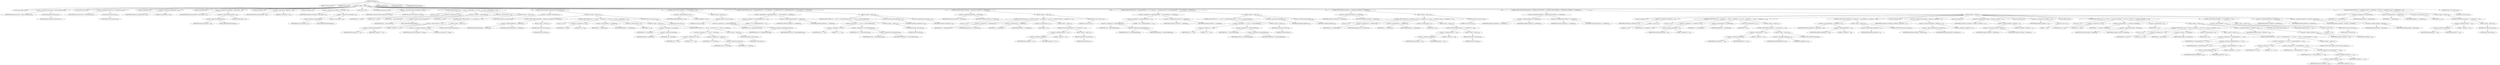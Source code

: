 digraph "match" {  
"658" [label = <(METHOD,match)<SUB>426</SUB>> ]
"659" [label = <(PARAM,String pattern)<SUB>426</SUB>> ]
"660" [label = <(PARAM,String str)<SUB>426</SUB>> ]
"661" [label = <(BLOCK,&lt;empty&gt;,&lt;empty&gt;)<SUB>426</SUB>> ]
"662" [label = <(LOCAL,char[] patArr: char[])> ]
"663" [label = <(&lt;operator&gt;.assignment,char[] patArr = pattern.toCharArray())<SUB>427</SUB>> ]
"664" [label = <(IDENTIFIER,patArr,char[] patArr = pattern.toCharArray())<SUB>427</SUB>> ]
"665" [label = <(toCharArray,pattern.toCharArray())<SUB>427</SUB>> ]
"666" [label = <(IDENTIFIER,pattern,pattern.toCharArray())<SUB>427</SUB>> ]
"667" [label = <(LOCAL,char[] strArr: char[])> ]
"668" [label = <(&lt;operator&gt;.assignment,char[] strArr = str.toCharArray())<SUB>428</SUB>> ]
"669" [label = <(IDENTIFIER,strArr,char[] strArr = str.toCharArray())<SUB>428</SUB>> ]
"670" [label = <(toCharArray,str.toCharArray())<SUB>428</SUB>> ]
"671" [label = <(IDENTIFIER,str,str.toCharArray())<SUB>428</SUB>> ]
"672" [label = <(LOCAL,int patIdxStart: int)> ]
"673" [label = <(&lt;operator&gt;.assignment,int patIdxStart = 0)<SUB>429</SUB>> ]
"674" [label = <(IDENTIFIER,patIdxStart,int patIdxStart = 0)<SUB>429</SUB>> ]
"675" [label = <(LITERAL,0,int patIdxStart = 0)<SUB>429</SUB>> ]
"676" [label = <(LOCAL,int patIdxEnd: int)> ]
"677" [label = <(&lt;operator&gt;.assignment,int patIdxEnd = patArr.length - 1)<SUB>430</SUB>> ]
"678" [label = <(IDENTIFIER,patIdxEnd,int patIdxEnd = patArr.length - 1)<SUB>430</SUB>> ]
"679" [label = <(&lt;operator&gt;.subtraction,patArr.length - 1)<SUB>430</SUB>> ]
"680" [label = <(&lt;operator&gt;.fieldAccess,patArr.length)<SUB>430</SUB>> ]
"681" [label = <(IDENTIFIER,patArr,patArr.length - 1)<SUB>430</SUB>> ]
"682" [label = <(FIELD_IDENTIFIER,length,length)<SUB>430</SUB>> ]
"683" [label = <(LITERAL,1,patArr.length - 1)<SUB>430</SUB>> ]
"684" [label = <(LOCAL,int strIdxStart: int)> ]
"685" [label = <(&lt;operator&gt;.assignment,int strIdxStart = 0)<SUB>431</SUB>> ]
"686" [label = <(IDENTIFIER,strIdxStart,int strIdxStart = 0)<SUB>431</SUB>> ]
"687" [label = <(LITERAL,0,int strIdxStart = 0)<SUB>431</SUB>> ]
"688" [label = <(LOCAL,int strIdxEnd: int)> ]
"689" [label = <(&lt;operator&gt;.assignment,int strIdxEnd = strArr.length - 1)<SUB>432</SUB>> ]
"690" [label = <(IDENTIFIER,strIdxEnd,int strIdxEnd = strArr.length - 1)<SUB>432</SUB>> ]
"691" [label = <(&lt;operator&gt;.subtraction,strArr.length - 1)<SUB>432</SUB>> ]
"692" [label = <(&lt;operator&gt;.fieldAccess,strArr.length)<SUB>432</SUB>> ]
"693" [label = <(IDENTIFIER,strArr,strArr.length - 1)<SUB>432</SUB>> ]
"694" [label = <(FIELD_IDENTIFIER,length,length)<SUB>432</SUB>> ]
"695" [label = <(LITERAL,1,strArr.length - 1)<SUB>432</SUB>> ]
"696" [label = <(LOCAL,char ch: char)> ]
"697" [label = <(LOCAL,boolean containsStar: boolean)> ]
"698" [label = <(&lt;operator&gt;.assignment,boolean containsStar = false)<SUB>435</SUB>> ]
"699" [label = <(IDENTIFIER,containsStar,boolean containsStar = false)<SUB>435</SUB>> ]
"700" [label = <(LITERAL,false,boolean containsStar = false)<SUB>435</SUB>> ]
"701" [label = <(CONTROL_STRUCTURE,for (int i = 0; Some(i &lt; patArr.length); i++),for (int i = 0; Some(i &lt; patArr.length); i++))<SUB>436</SUB>> ]
"702" [label = <(LOCAL,int i: int)> ]
"703" [label = <(&lt;operator&gt;.assignment,int i = 0)<SUB>436</SUB>> ]
"704" [label = <(IDENTIFIER,i,int i = 0)<SUB>436</SUB>> ]
"705" [label = <(LITERAL,0,int i = 0)<SUB>436</SUB>> ]
"706" [label = <(&lt;operator&gt;.lessThan,i &lt; patArr.length)<SUB>436</SUB>> ]
"707" [label = <(IDENTIFIER,i,i &lt; patArr.length)<SUB>436</SUB>> ]
"708" [label = <(&lt;operator&gt;.fieldAccess,patArr.length)<SUB>436</SUB>> ]
"709" [label = <(IDENTIFIER,patArr,i &lt; patArr.length)<SUB>436</SUB>> ]
"710" [label = <(FIELD_IDENTIFIER,length,length)<SUB>436</SUB>> ]
"711" [label = <(&lt;operator&gt;.postIncrement,i++)<SUB>436</SUB>> ]
"712" [label = <(IDENTIFIER,i,i++)<SUB>436</SUB>> ]
"713" [label = <(BLOCK,&lt;empty&gt;,&lt;empty&gt;)<SUB>436</SUB>> ]
"714" [label = <(CONTROL_STRUCTURE,if (patArr[i] == '*'),if (patArr[i] == '*'))<SUB>437</SUB>> ]
"715" [label = <(&lt;operator&gt;.equals,patArr[i] == '*')<SUB>437</SUB>> ]
"716" [label = <(&lt;operator&gt;.indexAccess,patArr[i])<SUB>437</SUB>> ]
"717" [label = <(IDENTIFIER,patArr,patArr[i] == '*')<SUB>437</SUB>> ]
"718" [label = <(IDENTIFIER,i,patArr[i] == '*')<SUB>437</SUB>> ]
"719" [label = <(LITERAL,'*',patArr[i] == '*')<SUB>437</SUB>> ]
"720" [label = <(BLOCK,&lt;empty&gt;,&lt;empty&gt;)<SUB>437</SUB>> ]
"721" [label = <(&lt;operator&gt;.assignment,containsStar = true)<SUB>438</SUB>> ]
"722" [label = <(IDENTIFIER,containsStar,containsStar = true)<SUB>438</SUB>> ]
"723" [label = <(LITERAL,true,containsStar = true)<SUB>438</SUB>> ]
"724" [label = <(CONTROL_STRUCTURE,break;,break;)<SUB>439</SUB>> ]
"725" [label = <(CONTROL_STRUCTURE,if (!containsStar),if (!containsStar))<SUB>443</SUB>> ]
"726" [label = <(&lt;operator&gt;.logicalNot,!containsStar)<SUB>443</SUB>> ]
"727" [label = <(IDENTIFIER,containsStar,!containsStar)<SUB>443</SUB>> ]
"728" [label = <(BLOCK,&lt;empty&gt;,&lt;empty&gt;)<SUB>443</SUB>> ]
"729" [label = <(CONTROL_STRUCTURE,if (patIdxEnd != strIdxEnd),if (patIdxEnd != strIdxEnd))<SUB>445</SUB>> ]
"730" [label = <(&lt;operator&gt;.notEquals,patIdxEnd != strIdxEnd)<SUB>445</SUB>> ]
"731" [label = <(IDENTIFIER,patIdxEnd,patIdxEnd != strIdxEnd)<SUB>445</SUB>> ]
"732" [label = <(IDENTIFIER,strIdxEnd,patIdxEnd != strIdxEnd)<SUB>445</SUB>> ]
"733" [label = <(BLOCK,&lt;empty&gt;,&lt;empty&gt;)<SUB>445</SUB>> ]
"734" [label = <(RETURN,return false;,return false;)<SUB>446</SUB>> ]
"735" [label = <(LITERAL,false,return false;)<SUB>446</SUB>> ]
"736" [label = <(CONTROL_STRUCTURE,for (int i = 0; Some(i &lt;= patIdxEnd); i++),for (int i = 0; Some(i &lt;= patIdxEnd); i++))<SUB>448</SUB>> ]
"737" [label = <(LOCAL,int i: int)> ]
"738" [label = <(&lt;operator&gt;.assignment,int i = 0)<SUB>448</SUB>> ]
"739" [label = <(IDENTIFIER,i,int i = 0)<SUB>448</SUB>> ]
"740" [label = <(LITERAL,0,int i = 0)<SUB>448</SUB>> ]
"741" [label = <(&lt;operator&gt;.lessEqualsThan,i &lt;= patIdxEnd)<SUB>448</SUB>> ]
"742" [label = <(IDENTIFIER,i,i &lt;= patIdxEnd)<SUB>448</SUB>> ]
"743" [label = <(IDENTIFIER,patIdxEnd,i &lt;= patIdxEnd)<SUB>448</SUB>> ]
"744" [label = <(&lt;operator&gt;.postIncrement,i++)<SUB>448</SUB>> ]
"745" [label = <(IDENTIFIER,i,i++)<SUB>448</SUB>> ]
"746" [label = <(BLOCK,&lt;empty&gt;,&lt;empty&gt;)<SUB>448</SUB>> ]
"747" [label = <(&lt;operator&gt;.assignment,ch = patArr[i])<SUB>449</SUB>> ]
"748" [label = <(IDENTIFIER,ch,ch = patArr[i])<SUB>449</SUB>> ]
"749" [label = <(&lt;operator&gt;.indexAccess,patArr[i])<SUB>449</SUB>> ]
"750" [label = <(IDENTIFIER,patArr,ch = patArr[i])<SUB>449</SUB>> ]
"751" [label = <(IDENTIFIER,i,ch = patArr[i])<SUB>449</SUB>> ]
"752" [label = <(CONTROL_STRUCTURE,if (ch != '?' &amp;&amp; ch != strArr[i]),if (ch != '?' &amp;&amp; ch != strArr[i]))<SUB>450</SUB>> ]
"753" [label = <(&lt;operator&gt;.logicalAnd,ch != '?' &amp;&amp; ch != strArr[i])<SUB>450</SUB>> ]
"754" [label = <(&lt;operator&gt;.notEquals,ch != '?')<SUB>450</SUB>> ]
"755" [label = <(IDENTIFIER,ch,ch != '?')<SUB>450</SUB>> ]
"756" [label = <(LITERAL,'?',ch != '?')<SUB>450</SUB>> ]
"757" [label = <(&lt;operator&gt;.notEquals,ch != strArr[i])<SUB>450</SUB>> ]
"758" [label = <(IDENTIFIER,ch,ch != strArr[i])<SUB>450</SUB>> ]
"759" [label = <(&lt;operator&gt;.indexAccess,strArr[i])<SUB>450</SUB>> ]
"760" [label = <(IDENTIFIER,strArr,ch != strArr[i])<SUB>450</SUB>> ]
"761" [label = <(IDENTIFIER,i,ch != strArr[i])<SUB>450</SUB>> ]
"762" [label = <(BLOCK,&lt;empty&gt;,&lt;empty&gt;)<SUB>450</SUB>> ]
"763" [label = <(RETURN,return false;,return false;)<SUB>451</SUB>> ]
"764" [label = <(LITERAL,false,return false;)<SUB>451</SUB>> ]
"765" [label = <(RETURN,return true;,return true;)<SUB>454</SUB>> ]
"766" [label = <(LITERAL,true,return true;)<SUB>454</SUB>> ]
"767" [label = <(CONTROL_STRUCTURE,if (patIdxEnd == 0),if (patIdxEnd == 0))<SUB>457</SUB>> ]
"768" [label = <(&lt;operator&gt;.equals,patIdxEnd == 0)<SUB>457</SUB>> ]
"769" [label = <(IDENTIFIER,patIdxEnd,patIdxEnd == 0)<SUB>457</SUB>> ]
"770" [label = <(LITERAL,0,patIdxEnd == 0)<SUB>457</SUB>> ]
"771" [label = <(BLOCK,&lt;empty&gt;,&lt;empty&gt;)<SUB>457</SUB>> ]
"772" [label = <(RETURN,return true;,return true;)<SUB>458</SUB>> ]
"773" [label = <(LITERAL,true,return true;)<SUB>458</SUB>> ]
"774" [label = <(CONTROL_STRUCTURE,while ((ch = patArr[patIdxStart]) != '*' &amp;&amp; strIdxStart &lt;= strIdxEnd),while ((ch = patArr[patIdxStart]) != '*' &amp;&amp; strIdxStart &lt;= strIdxEnd))<SUB>462</SUB>> ]
"775" [label = <(&lt;operator&gt;.logicalAnd,(ch = patArr[patIdxStart]) != '*' &amp;&amp; strIdxStart &lt;= strIdxEnd)<SUB>462</SUB>> ]
"776" [label = <(&lt;operator&gt;.notEquals,(ch = patArr[patIdxStart]) != '*')<SUB>462</SUB>> ]
"777" [label = <(&lt;operator&gt;.assignment,ch = patArr[patIdxStart])<SUB>462</SUB>> ]
"778" [label = <(IDENTIFIER,ch,ch = patArr[patIdxStart])<SUB>462</SUB>> ]
"779" [label = <(&lt;operator&gt;.indexAccess,patArr[patIdxStart])<SUB>462</SUB>> ]
"780" [label = <(IDENTIFIER,patArr,ch = patArr[patIdxStart])<SUB>462</SUB>> ]
"781" [label = <(IDENTIFIER,patIdxStart,ch = patArr[patIdxStart])<SUB>462</SUB>> ]
"782" [label = <(LITERAL,'*',(ch = patArr[patIdxStart]) != '*')<SUB>462</SUB>> ]
"783" [label = <(&lt;operator&gt;.lessEqualsThan,strIdxStart &lt;= strIdxEnd)<SUB>462</SUB>> ]
"784" [label = <(IDENTIFIER,strIdxStart,strIdxStart &lt;= strIdxEnd)<SUB>462</SUB>> ]
"785" [label = <(IDENTIFIER,strIdxEnd,strIdxStart &lt;= strIdxEnd)<SUB>462</SUB>> ]
"786" [label = <(BLOCK,&lt;empty&gt;,&lt;empty&gt;)<SUB>462</SUB>> ]
"787" [label = <(CONTROL_STRUCTURE,if (ch != '?' &amp;&amp; ch != strArr[strIdxStart]),if (ch != '?' &amp;&amp; ch != strArr[strIdxStart]))<SUB>463</SUB>> ]
"788" [label = <(&lt;operator&gt;.logicalAnd,ch != '?' &amp;&amp; ch != strArr[strIdxStart])<SUB>463</SUB>> ]
"789" [label = <(&lt;operator&gt;.notEquals,ch != '?')<SUB>463</SUB>> ]
"790" [label = <(IDENTIFIER,ch,ch != '?')<SUB>463</SUB>> ]
"791" [label = <(LITERAL,'?',ch != '?')<SUB>463</SUB>> ]
"792" [label = <(&lt;operator&gt;.notEquals,ch != strArr[strIdxStart])<SUB>463</SUB>> ]
"793" [label = <(IDENTIFIER,ch,ch != strArr[strIdxStart])<SUB>463</SUB>> ]
"794" [label = <(&lt;operator&gt;.indexAccess,strArr[strIdxStart])<SUB>463</SUB>> ]
"795" [label = <(IDENTIFIER,strArr,ch != strArr[strIdxStart])<SUB>463</SUB>> ]
"796" [label = <(IDENTIFIER,strIdxStart,ch != strArr[strIdxStart])<SUB>463</SUB>> ]
"797" [label = <(BLOCK,&lt;empty&gt;,&lt;empty&gt;)<SUB>463</SUB>> ]
"798" [label = <(RETURN,return false;,return false;)<SUB>464</SUB>> ]
"799" [label = <(LITERAL,false,return false;)<SUB>464</SUB>> ]
"800" [label = <(&lt;operator&gt;.postIncrement,patIdxStart++)<SUB>466</SUB>> ]
"801" [label = <(IDENTIFIER,patIdxStart,patIdxStart++)<SUB>466</SUB>> ]
"802" [label = <(&lt;operator&gt;.postIncrement,strIdxStart++)<SUB>467</SUB>> ]
"803" [label = <(IDENTIFIER,strIdxStart,strIdxStart++)<SUB>467</SUB>> ]
"804" [label = <(CONTROL_STRUCTURE,if (strIdxStart &gt; strIdxEnd),if (strIdxStart &gt; strIdxEnd))<SUB>469</SUB>> ]
"805" [label = <(&lt;operator&gt;.greaterThan,strIdxStart &gt; strIdxEnd)<SUB>469</SUB>> ]
"806" [label = <(IDENTIFIER,strIdxStart,strIdxStart &gt; strIdxEnd)<SUB>469</SUB>> ]
"807" [label = <(IDENTIFIER,strIdxEnd,strIdxStart &gt; strIdxEnd)<SUB>469</SUB>> ]
"808" [label = <(BLOCK,&lt;empty&gt;,&lt;empty&gt;)<SUB>469</SUB>> ]
"809" [label = <(CONTROL_STRUCTURE,for (int i = patIdxStart; Some(i &lt;= patIdxEnd); i++),for (int i = patIdxStart; Some(i &lt;= patIdxEnd); i++))<SUB>472</SUB>> ]
"810" [label = <(LOCAL,int i: int)> ]
"811" [label = <(&lt;operator&gt;.assignment,int i = patIdxStart)<SUB>472</SUB>> ]
"812" [label = <(IDENTIFIER,i,int i = patIdxStart)<SUB>472</SUB>> ]
"813" [label = <(IDENTIFIER,patIdxStart,int i = patIdxStart)<SUB>472</SUB>> ]
"814" [label = <(&lt;operator&gt;.lessEqualsThan,i &lt;= patIdxEnd)<SUB>472</SUB>> ]
"815" [label = <(IDENTIFIER,i,i &lt;= patIdxEnd)<SUB>472</SUB>> ]
"816" [label = <(IDENTIFIER,patIdxEnd,i &lt;= patIdxEnd)<SUB>472</SUB>> ]
"817" [label = <(&lt;operator&gt;.postIncrement,i++)<SUB>472</SUB>> ]
"818" [label = <(IDENTIFIER,i,i++)<SUB>472</SUB>> ]
"819" [label = <(BLOCK,&lt;empty&gt;,&lt;empty&gt;)<SUB>472</SUB>> ]
"820" [label = <(CONTROL_STRUCTURE,if (patArr[i] != '*'),if (patArr[i] != '*'))<SUB>473</SUB>> ]
"821" [label = <(&lt;operator&gt;.notEquals,patArr[i] != '*')<SUB>473</SUB>> ]
"822" [label = <(&lt;operator&gt;.indexAccess,patArr[i])<SUB>473</SUB>> ]
"823" [label = <(IDENTIFIER,patArr,patArr[i] != '*')<SUB>473</SUB>> ]
"824" [label = <(IDENTIFIER,i,patArr[i] != '*')<SUB>473</SUB>> ]
"825" [label = <(LITERAL,'*',patArr[i] != '*')<SUB>473</SUB>> ]
"826" [label = <(BLOCK,&lt;empty&gt;,&lt;empty&gt;)<SUB>473</SUB>> ]
"827" [label = <(RETURN,return false;,return false;)<SUB>474</SUB>> ]
"828" [label = <(LITERAL,false,return false;)<SUB>474</SUB>> ]
"829" [label = <(RETURN,return true;,return true;)<SUB>477</SUB>> ]
"830" [label = <(LITERAL,true,return true;)<SUB>477</SUB>> ]
"831" [label = <(CONTROL_STRUCTURE,while ((ch = patArr[patIdxEnd]) != '*' &amp;&amp; strIdxStart &lt;= strIdxEnd),while ((ch = patArr[patIdxEnd]) != '*' &amp;&amp; strIdxStart &lt;= strIdxEnd))<SUB>481</SUB>> ]
"832" [label = <(&lt;operator&gt;.logicalAnd,(ch = patArr[patIdxEnd]) != '*' &amp;&amp; strIdxStart &lt;= strIdxEnd)<SUB>481</SUB>> ]
"833" [label = <(&lt;operator&gt;.notEquals,(ch = patArr[patIdxEnd]) != '*')<SUB>481</SUB>> ]
"834" [label = <(&lt;operator&gt;.assignment,ch = patArr[patIdxEnd])<SUB>481</SUB>> ]
"835" [label = <(IDENTIFIER,ch,ch = patArr[patIdxEnd])<SUB>481</SUB>> ]
"836" [label = <(&lt;operator&gt;.indexAccess,patArr[patIdxEnd])<SUB>481</SUB>> ]
"837" [label = <(IDENTIFIER,patArr,ch = patArr[patIdxEnd])<SUB>481</SUB>> ]
"838" [label = <(IDENTIFIER,patIdxEnd,ch = patArr[patIdxEnd])<SUB>481</SUB>> ]
"839" [label = <(LITERAL,'*',(ch = patArr[patIdxEnd]) != '*')<SUB>481</SUB>> ]
"840" [label = <(&lt;operator&gt;.lessEqualsThan,strIdxStart &lt;= strIdxEnd)<SUB>481</SUB>> ]
"841" [label = <(IDENTIFIER,strIdxStart,strIdxStart &lt;= strIdxEnd)<SUB>481</SUB>> ]
"842" [label = <(IDENTIFIER,strIdxEnd,strIdxStart &lt;= strIdxEnd)<SUB>481</SUB>> ]
"843" [label = <(BLOCK,&lt;empty&gt;,&lt;empty&gt;)<SUB>481</SUB>> ]
"844" [label = <(CONTROL_STRUCTURE,if (ch != '?' &amp;&amp; ch != strArr[strIdxEnd]),if (ch != '?' &amp;&amp; ch != strArr[strIdxEnd]))<SUB>482</SUB>> ]
"845" [label = <(&lt;operator&gt;.logicalAnd,ch != '?' &amp;&amp; ch != strArr[strIdxEnd])<SUB>482</SUB>> ]
"846" [label = <(&lt;operator&gt;.notEquals,ch != '?')<SUB>482</SUB>> ]
"847" [label = <(IDENTIFIER,ch,ch != '?')<SUB>482</SUB>> ]
"848" [label = <(LITERAL,'?',ch != '?')<SUB>482</SUB>> ]
"849" [label = <(&lt;operator&gt;.notEquals,ch != strArr[strIdxEnd])<SUB>482</SUB>> ]
"850" [label = <(IDENTIFIER,ch,ch != strArr[strIdxEnd])<SUB>482</SUB>> ]
"851" [label = <(&lt;operator&gt;.indexAccess,strArr[strIdxEnd])<SUB>482</SUB>> ]
"852" [label = <(IDENTIFIER,strArr,ch != strArr[strIdxEnd])<SUB>482</SUB>> ]
"853" [label = <(IDENTIFIER,strIdxEnd,ch != strArr[strIdxEnd])<SUB>482</SUB>> ]
"854" [label = <(BLOCK,&lt;empty&gt;,&lt;empty&gt;)<SUB>482</SUB>> ]
"855" [label = <(RETURN,return false;,return false;)<SUB>483</SUB>> ]
"856" [label = <(LITERAL,false,return false;)<SUB>483</SUB>> ]
"857" [label = <(&lt;operator&gt;.postDecrement,patIdxEnd--)<SUB>485</SUB>> ]
"858" [label = <(IDENTIFIER,patIdxEnd,patIdxEnd--)<SUB>485</SUB>> ]
"859" [label = <(&lt;operator&gt;.postDecrement,strIdxEnd--)<SUB>486</SUB>> ]
"860" [label = <(IDENTIFIER,strIdxEnd,strIdxEnd--)<SUB>486</SUB>> ]
"861" [label = <(CONTROL_STRUCTURE,if (strIdxStart &gt; strIdxEnd),if (strIdxStart &gt; strIdxEnd))<SUB>488</SUB>> ]
"862" [label = <(&lt;operator&gt;.greaterThan,strIdxStart &gt; strIdxEnd)<SUB>488</SUB>> ]
"863" [label = <(IDENTIFIER,strIdxStart,strIdxStart &gt; strIdxEnd)<SUB>488</SUB>> ]
"864" [label = <(IDENTIFIER,strIdxEnd,strIdxStart &gt; strIdxEnd)<SUB>488</SUB>> ]
"865" [label = <(BLOCK,&lt;empty&gt;,&lt;empty&gt;)<SUB>488</SUB>> ]
"866" [label = <(CONTROL_STRUCTURE,for (int i = patIdxStart; Some(i &lt;= patIdxEnd); i++),for (int i = patIdxStart; Some(i &lt;= patIdxEnd); i++))<SUB>491</SUB>> ]
"867" [label = <(LOCAL,int i: int)> ]
"868" [label = <(&lt;operator&gt;.assignment,int i = patIdxStart)<SUB>491</SUB>> ]
"869" [label = <(IDENTIFIER,i,int i = patIdxStart)<SUB>491</SUB>> ]
"870" [label = <(IDENTIFIER,patIdxStart,int i = patIdxStart)<SUB>491</SUB>> ]
"871" [label = <(&lt;operator&gt;.lessEqualsThan,i &lt;= patIdxEnd)<SUB>491</SUB>> ]
"872" [label = <(IDENTIFIER,i,i &lt;= patIdxEnd)<SUB>491</SUB>> ]
"873" [label = <(IDENTIFIER,patIdxEnd,i &lt;= patIdxEnd)<SUB>491</SUB>> ]
"874" [label = <(&lt;operator&gt;.postIncrement,i++)<SUB>491</SUB>> ]
"875" [label = <(IDENTIFIER,i,i++)<SUB>491</SUB>> ]
"876" [label = <(BLOCK,&lt;empty&gt;,&lt;empty&gt;)<SUB>491</SUB>> ]
"877" [label = <(CONTROL_STRUCTURE,if (patArr[i] != '*'),if (patArr[i] != '*'))<SUB>492</SUB>> ]
"878" [label = <(&lt;operator&gt;.notEquals,patArr[i] != '*')<SUB>492</SUB>> ]
"879" [label = <(&lt;operator&gt;.indexAccess,patArr[i])<SUB>492</SUB>> ]
"880" [label = <(IDENTIFIER,patArr,patArr[i] != '*')<SUB>492</SUB>> ]
"881" [label = <(IDENTIFIER,i,patArr[i] != '*')<SUB>492</SUB>> ]
"882" [label = <(LITERAL,'*',patArr[i] != '*')<SUB>492</SUB>> ]
"883" [label = <(BLOCK,&lt;empty&gt;,&lt;empty&gt;)<SUB>492</SUB>> ]
"884" [label = <(RETURN,return false;,return false;)<SUB>493</SUB>> ]
"885" [label = <(LITERAL,false,return false;)<SUB>493</SUB>> ]
"886" [label = <(RETURN,return true;,return true;)<SUB>496</SUB>> ]
"887" [label = <(LITERAL,true,return true;)<SUB>496</SUB>> ]
"888" [label = <(CONTROL_STRUCTURE,while (patIdxStart != patIdxEnd &amp;&amp; strIdxStart &lt;= strIdxEnd),while (patIdxStart != patIdxEnd &amp;&amp; strIdxStart &lt;= strIdxEnd))<SUB>501</SUB>> ]
"889" [label = <(&lt;operator&gt;.logicalAnd,patIdxStart != patIdxEnd &amp;&amp; strIdxStart &lt;= strIdxEnd)<SUB>501</SUB>> ]
"890" [label = <(&lt;operator&gt;.notEquals,patIdxStart != patIdxEnd)<SUB>501</SUB>> ]
"891" [label = <(IDENTIFIER,patIdxStart,patIdxStart != patIdxEnd)<SUB>501</SUB>> ]
"892" [label = <(IDENTIFIER,patIdxEnd,patIdxStart != patIdxEnd)<SUB>501</SUB>> ]
"893" [label = <(&lt;operator&gt;.lessEqualsThan,strIdxStart &lt;= strIdxEnd)<SUB>501</SUB>> ]
"894" [label = <(IDENTIFIER,strIdxStart,strIdxStart &lt;= strIdxEnd)<SUB>501</SUB>> ]
"895" [label = <(IDENTIFIER,strIdxEnd,strIdxStart &lt;= strIdxEnd)<SUB>501</SUB>> ]
"896" [label = <(BLOCK,&lt;empty&gt;,&lt;empty&gt;)<SUB>501</SUB>> ]
"897" [label = <(LOCAL,int patIdxTmp: int)> ]
"898" [label = <(&lt;operator&gt;.assignment,int patIdxTmp = -1)<SUB>502</SUB>> ]
"899" [label = <(IDENTIFIER,patIdxTmp,int patIdxTmp = -1)<SUB>502</SUB>> ]
"900" [label = <(&lt;operator&gt;.minus,-1)<SUB>502</SUB>> ]
"901" [label = <(LITERAL,1,-1)<SUB>502</SUB>> ]
"902" [label = <(CONTROL_STRUCTURE,for (int i = patIdxStart + 1; Some(i &lt;= patIdxEnd); i++),for (int i = patIdxStart + 1; Some(i &lt;= patIdxEnd); i++))<SUB>503</SUB>> ]
"903" [label = <(LOCAL,int i: int)> ]
"904" [label = <(&lt;operator&gt;.assignment,int i = patIdxStart + 1)<SUB>503</SUB>> ]
"905" [label = <(IDENTIFIER,i,int i = patIdxStart + 1)<SUB>503</SUB>> ]
"906" [label = <(&lt;operator&gt;.addition,patIdxStart + 1)<SUB>503</SUB>> ]
"907" [label = <(IDENTIFIER,patIdxStart,patIdxStart + 1)<SUB>503</SUB>> ]
"908" [label = <(LITERAL,1,patIdxStart + 1)<SUB>503</SUB>> ]
"909" [label = <(&lt;operator&gt;.lessEqualsThan,i &lt;= patIdxEnd)<SUB>503</SUB>> ]
"910" [label = <(IDENTIFIER,i,i &lt;= patIdxEnd)<SUB>503</SUB>> ]
"911" [label = <(IDENTIFIER,patIdxEnd,i &lt;= patIdxEnd)<SUB>503</SUB>> ]
"912" [label = <(&lt;operator&gt;.postIncrement,i++)<SUB>503</SUB>> ]
"913" [label = <(IDENTIFIER,i,i++)<SUB>503</SUB>> ]
"914" [label = <(BLOCK,&lt;empty&gt;,&lt;empty&gt;)<SUB>503</SUB>> ]
"915" [label = <(CONTROL_STRUCTURE,if (patArr[i] == '*'),if (patArr[i] == '*'))<SUB>504</SUB>> ]
"916" [label = <(&lt;operator&gt;.equals,patArr[i] == '*')<SUB>504</SUB>> ]
"917" [label = <(&lt;operator&gt;.indexAccess,patArr[i])<SUB>504</SUB>> ]
"918" [label = <(IDENTIFIER,patArr,patArr[i] == '*')<SUB>504</SUB>> ]
"919" [label = <(IDENTIFIER,i,patArr[i] == '*')<SUB>504</SUB>> ]
"920" [label = <(LITERAL,'*',patArr[i] == '*')<SUB>504</SUB>> ]
"921" [label = <(BLOCK,&lt;empty&gt;,&lt;empty&gt;)<SUB>504</SUB>> ]
"922" [label = <(&lt;operator&gt;.assignment,patIdxTmp = i)<SUB>505</SUB>> ]
"923" [label = <(IDENTIFIER,patIdxTmp,patIdxTmp = i)<SUB>505</SUB>> ]
"924" [label = <(IDENTIFIER,i,patIdxTmp = i)<SUB>505</SUB>> ]
"925" [label = <(CONTROL_STRUCTURE,break;,break;)<SUB>506</SUB>> ]
"926" [label = <(CONTROL_STRUCTURE,if (patIdxTmp == patIdxStart + 1),if (patIdxTmp == patIdxStart + 1))<SUB>509</SUB>> ]
"927" [label = <(&lt;operator&gt;.equals,patIdxTmp == patIdxStart + 1)<SUB>509</SUB>> ]
"928" [label = <(IDENTIFIER,patIdxTmp,patIdxTmp == patIdxStart + 1)<SUB>509</SUB>> ]
"929" [label = <(&lt;operator&gt;.addition,patIdxStart + 1)<SUB>509</SUB>> ]
"930" [label = <(IDENTIFIER,patIdxStart,patIdxStart + 1)<SUB>509</SUB>> ]
"931" [label = <(LITERAL,1,patIdxStart + 1)<SUB>509</SUB>> ]
"932" [label = <(BLOCK,&lt;empty&gt;,&lt;empty&gt;)<SUB>509</SUB>> ]
"933" [label = <(&lt;operator&gt;.postIncrement,patIdxStart++)<SUB>511</SUB>> ]
"934" [label = <(IDENTIFIER,patIdxStart,patIdxStart++)<SUB>511</SUB>> ]
"935" [label = <(CONTROL_STRUCTURE,continue;,continue;)<SUB>512</SUB>> ]
"936" [label = <(LOCAL,int patLength: int)> ]
"937" [label = <(&lt;operator&gt;.assignment,int patLength = patIdxTmp - patIdxStart - 1)<SUB>516</SUB>> ]
"938" [label = <(IDENTIFIER,patLength,int patLength = patIdxTmp - patIdxStart - 1)<SUB>516</SUB>> ]
"939" [label = <(&lt;operator&gt;.subtraction,patIdxTmp - patIdxStart - 1)<SUB>516</SUB>> ]
"940" [label = <(&lt;operator&gt;.subtraction,patIdxTmp - patIdxStart)<SUB>516</SUB>> ]
"941" [label = <(IDENTIFIER,patIdxTmp,patIdxTmp - patIdxStart)<SUB>516</SUB>> ]
"942" [label = <(IDENTIFIER,patIdxStart,patIdxTmp - patIdxStart)<SUB>516</SUB>> ]
"943" [label = <(LITERAL,1,patIdxTmp - patIdxStart - 1)<SUB>516</SUB>> ]
"944" [label = <(LOCAL,int strLength: int)> ]
"945" [label = <(&lt;operator&gt;.assignment,int strLength = strIdxEnd - strIdxStart + 1)<SUB>517</SUB>> ]
"946" [label = <(IDENTIFIER,strLength,int strLength = strIdxEnd - strIdxStart + 1)<SUB>517</SUB>> ]
"947" [label = <(&lt;operator&gt;.addition,strIdxEnd - strIdxStart + 1)<SUB>517</SUB>> ]
"948" [label = <(&lt;operator&gt;.subtraction,strIdxEnd - strIdxStart)<SUB>517</SUB>> ]
"949" [label = <(IDENTIFIER,strIdxEnd,strIdxEnd - strIdxStart)<SUB>517</SUB>> ]
"950" [label = <(IDENTIFIER,strIdxStart,strIdxEnd - strIdxStart)<SUB>517</SUB>> ]
"951" [label = <(LITERAL,1,strIdxEnd - strIdxStart + 1)<SUB>517</SUB>> ]
"952" [label = <(LOCAL,int foundIdx: int)> ]
"953" [label = <(&lt;operator&gt;.assignment,int foundIdx = -1)<SUB>518</SUB>> ]
"954" [label = <(IDENTIFIER,foundIdx,int foundIdx = -1)<SUB>518</SUB>> ]
"955" [label = <(&lt;operator&gt;.minus,-1)<SUB>518</SUB>> ]
"956" [label = <(LITERAL,1,-1)<SUB>518</SUB>> ]
"957" [label = <(JUMP_TARGET,strLoop)> ]
"958" [label = <(CONTROL_STRUCTURE,for (int i = 0; Some(i &lt;= strLength - patLength); i++),for (int i = 0; Some(i &lt;= strLength - patLength); i++))<SUB>520</SUB>> ]
"959" [label = <(LOCAL,int i: int)> ]
"960" [label = <(&lt;operator&gt;.assignment,int i = 0)<SUB>520</SUB>> ]
"961" [label = <(IDENTIFIER,i,int i = 0)<SUB>520</SUB>> ]
"962" [label = <(LITERAL,0,int i = 0)<SUB>520</SUB>> ]
"963" [label = <(&lt;operator&gt;.lessEqualsThan,i &lt;= strLength - patLength)<SUB>520</SUB>> ]
"964" [label = <(IDENTIFIER,i,i &lt;= strLength - patLength)<SUB>520</SUB>> ]
"965" [label = <(&lt;operator&gt;.subtraction,strLength - patLength)<SUB>520</SUB>> ]
"966" [label = <(IDENTIFIER,strLength,strLength - patLength)<SUB>520</SUB>> ]
"967" [label = <(IDENTIFIER,patLength,strLength - patLength)<SUB>520</SUB>> ]
"968" [label = <(&lt;operator&gt;.postIncrement,i++)<SUB>520</SUB>> ]
"969" [label = <(IDENTIFIER,i,i++)<SUB>520</SUB>> ]
"970" [label = <(BLOCK,&lt;empty&gt;,&lt;empty&gt;)<SUB>520</SUB>> ]
"971" [label = <(CONTROL_STRUCTURE,for (int j = 0; Some(j &lt; patLength); j++),for (int j = 0; Some(j &lt; patLength); j++))<SUB>521</SUB>> ]
"972" [label = <(LOCAL,int j: int)> ]
"973" [label = <(&lt;operator&gt;.assignment,int j = 0)<SUB>521</SUB>> ]
"974" [label = <(IDENTIFIER,j,int j = 0)<SUB>521</SUB>> ]
"975" [label = <(LITERAL,0,int j = 0)<SUB>521</SUB>> ]
"976" [label = <(&lt;operator&gt;.lessThan,j &lt; patLength)<SUB>521</SUB>> ]
"977" [label = <(IDENTIFIER,j,j &lt; patLength)<SUB>521</SUB>> ]
"978" [label = <(IDENTIFIER,patLength,j &lt; patLength)<SUB>521</SUB>> ]
"979" [label = <(&lt;operator&gt;.postIncrement,j++)<SUB>521</SUB>> ]
"980" [label = <(IDENTIFIER,j,j++)<SUB>521</SUB>> ]
"981" [label = <(BLOCK,&lt;empty&gt;,&lt;empty&gt;)<SUB>521</SUB>> ]
"982" [label = <(&lt;operator&gt;.assignment,ch = patArr[patIdxStart + j + 1])<SUB>522</SUB>> ]
"983" [label = <(IDENTIFIER,ch,ch = patArr[patIdxStart + j + 1])<SUB>522</SUB>> ]
"984" [label = <(&lt;operator&gt;.indexAccess,patArr[patIdxStart + j + 1])<SUB>522</SUB>> ]
"985" [label = <(IDENTIFIER,patArr,ch = patArr[patIdxStart + j + 1])<SUB>522</SUB>> ]
"986" [label = <(&lt;operator&gt;.addition,patIdxStart + j + 1)<SUB>522</SUB>> ]
"987" [label = <(&lt;operator&gt;.addition,patIdxStart + j)<SUB>522</SUB>> ]
"988" [label = <(IDENTIFIER,patIdxStart,patIdxStart + j)<SUB>522</SUB>> ]
"989" [label = <(IDENTIFIER,j,patIdxStart + j)<SUB>522</SUB>> ]
"990" [label = <(LITERAL,1,patIdxStart + j + 1)<SUB>522</SUB>> ]
"991" [label = <(CONTROL_STRUCTURE,if (ch != '?' &amp;&amp; ch != strArr[strIdxStart + i + j]),if (ch != '?' &amp;&amp; ch != strArr[strIdxStart + i + j]))<SUB>523</SUB>> ]
"992" [label = <(&lt;operator&gt;.logicalAnd,ch != '?' &amp;&amp; ch != strArr[strIdxStart + i + j])<SUB>523</SUB>> ]
"993" [label = <(&lt;operator&gt;.notEquals,ch != '?')<SUB>523</SUB>> ]
"994" [label = <(IDENTIFIER,ch,ch != '?')<SUB>523</SUB>> ]
"995" [label = <(LITERAL,'?',ch != '?')<SUB>523</SUB>> ]
"996" [label = <(&lt;operator&gt;.notEquals,ch != strArr[strIdxStart + i + j])<SUB>523</SUB>> ]
"997" [label = <(IDENTIFIER,ch,ch != strArr[strIdxStart + i + j])<SUB>523</SUB>> ]
"998" [label = <(&lt;operator&gt;.indexAccess,strArr[strIdxStart + i + j])<SUB>523</SUB>> ]
"999" [label = <(IDENTIFIER,strArr,ch != strArr[strIdxStart + i + j])<SUB>523</SUB>> ]
"1000" [label = <(&lt;operator&gt;.addition,strIdxStart + i + j)<SUB>523</SUB>> ]
"1001" [label = <(&lt;operator&gt;.addition,strIdxStart + i)<SUB>523</SUB>> ]
"1002" [label = <(IDENTIFIER,strIdxStart,strIdxStart + i)<SUB>523</SUB>> ]
"1003" [label = <(IDENTIFIER,i,strIdxStart + i)<SUB>523</SUB>> ]
"1004" [label = <(IDENTIFIER,j,strIdxStart + i + j)<SUB>523</SUB>> ]
"1005" [label = <(BLOCK,&lt;empty&gt;,&lt;empty&gt;)<SUB>523</SUB>> ]
"1006" [label = <(CONTROL_STRUCTURE,continue strLoop;,continue strLoop;)<SUB>524</SUB>> ]
"1007" [label = <(&lt;operator&gt;.assignment,foundIdx = strIdxStart + i)<SUB>528</SUB>> ]
"1008" [label = <(IDENTIFIER,foundIdx,foundIdx = strIdxStart + i)<SUB>528</SUB>> ]
"1009" [label = <(&lt;operator&gt;.addition,strIdxStart + i)<SUB>528</SUB>> ]
"1010" [label = <(IDENTIFIER,strIdxStart,strIdxStart + i)<SUB>528</SUB>> ]
"1011" [label = <(IDENTIFIER,i,strIdxStart + i)<SUB>528</SUB>> ]
"1012" [label = <(CONTROL_STRUCTURE,break;,break;)<SUB>529</SUB>> ]
"1013" [label = <(CONTROL_STRUCTURE,if (foundIdx == -1),if (foundIdx == -1))<SUB>532</SUB>> ]
"1014" [label = <(&lt;operator&gt;.equals,foundIdx == -1)<SUB>532</SUB>> ]
"1015" [label = <(IDENTIFIER,foundIdx,foundIdx == -1)<SUB>532</SUB>> ]
"1016" [label = <(&lt;operator&gt;.minus,-1)<SUB>532</SUB>> ]
"1017" [label = <(LITERAL,1,-1)<SUB>532</SUB>> ]
"1018" [label = <(BLOCK,&lt;empty&gt;,&lt;empty&gt;)<SUB>532</SUB>> ]
"1019" [label = <(RETURN,return false;,return false;)<SUB>533</SUB>> ]
"1020" [label = <(LITERAL,false,return false;)<SUB>533</SUB>> ]
"1021" [label = <(&lt;operator&gt;.assignment,patIdxStart = patIdxTmp)<SUB>536</SUB>> ]
"1022" [label = <(IDENTIFIER,patIdxStart,patIdxStart = patIdxTmp)<SUB>536</SUB>> ]
"1023" [label = <(IDENTIFIER,patIdxTmp,patIdxStart = patIdxTmp)<SUB>536</SUB>> ]
"1024" [label = <(&lt;operator&gt;.assignment,strIdxStart = foundIdx + patLength)<SUB>537</SUB>> ]
"1025" [label = <(IDENTIFIER,strIdxStart,strIdxStart = foundIdx + patLength)<SUB>537</SUB>> ]
"1026" [label = <(&lt;operator&gt;.addition,foundIdx + patLength)<SUB>537</SUB>> ]
"1027" [label = <(IDENTIFIER,foundIdx,foundIdx + patLength)<SUB>537</SUB>> ]
"1028" [label = <(IDENTIFIER,patLength,foundIdx + patLength)<SUB>537</SUB>> ]
"1029" [label = <(CONTROL_STRUCTURE,for (int i = patIdxStart; Some(i &lt;= patIdxEnd); i++),for (int i = patIdxStart; Some(i &lt;= patIdxEnd); i++))<SUB>542</SUB>> ]
"1030" [label = <(LOCAL,int i: int)> ]
"1031" [label = <(&lt;operator&gt;.assignment,int i = patIdxStart)<SUB>542</SUB>> ]
"1032" [label = <(IDENTIFIER,i,int i = patIdxStart)<SUB>542</SUB>> ]
"1033" [label = <(IDENTIFIER,patIdxStart,int i = patIdxStart)<SUB>542</SUB>> ]
"1034" [label = <(&lt;operator&gt;.lessEqualsThan,i &lt;= patIdxEnd)<SUB>542</SUB>> ]
"1035" [label = <(IDENTIFIER,i,i &lt;= patIdxEnd)<SUB>542</SUB>> ]
"1036" [label = <(IDENTIFIER,patIdxEnd,i &lt;= patIdxEnd)<SUB>542</SUB>> ]
"1037" [label = <(&lt;operator&gt;.postIncrement,i++)<SUB>542</SUB>> ]
"1038" [label = <(IDENTIFIER,i,i++)<SUB>542</SUB>> ]
"1039" [label = <(BLOCK,&lt;empty&gt;,&lt;empty&gt;)<SUB>542</SUB>> ]
"1040" [label = <(CONTROL_STRUCTURE,if (patArr[i] != '*'),if (patArr[i] != '*'))<SUB>543</SUB>> ]
"1041" [label = <(&lt;operator&gt;.notEquals,patArr[i] != '*')<SUB>543</SUB>> ]
"1042" [label = <(&lt;operator&gt;.indexAccess,patArr[i])<SUB>543</SUB>> ]
"1043" [label = <(IDENTIFIER,patArr,patArr[i] != '*')<SUB>543</SUB>> ]
"1044" [label = <(IDENTIFIER,i,patArr[i] != '*')<SUB>543</SUB>> ]
"1045" [label = <(LITERAL,'*',patArr[i] != '*')<SUB>543</SUB>> ]
"1046" [label = <(BLOCK,&lt;empty&gt;,&lt;empty&gt;)<SUB>543</SUB>> ]
"1047" [label = <(RETURN,return false;,return false;)<SUB>544</SUB>> ]
"1048" [label = <(LITERAL,false,return false;)<SUB>544</SUB>> ]
"1049" [label = <(RETURN,return true;,return true;)<SUB>547</SUB>> ]
"1050" [label = <(LITERAL,true,return true;)<SUB>547</SUB>> ]
"1051" [label = <(MODIFIER,PROTECTED)> ]
"1052" [label = <(MODIFIER,STATIC)> ]
"1053" [label = <(METHOD_RETURN,boolean)<SUB>426</SUB>> ]
  "658" -> "659" 
  "658" -> "660" 
  "658" -> "661" 
  "658" -> "1051" 
  "658" -> "1052" 
  "658" -> "1053" 
  "661" -> "662" 
  "661" -> "663" 
  "661" -> "667" 
  "661" -> "668" 
  "661" -> "672" 
  "661" -> "673" 
  "661" -> "676" 
  "661" -> "677" 
  "661" -> "684" 
  "661" -> "685" 
  "661" -> "688" 
  "661" -> "689" 
  "661" -> "696" 
  "661" -> "697" 
  "661" -> "698" 
  "661" -> "701" 
  "661" -> "725" 
  "661" -> "767" 
  "661" -> "774" 
  "661" -> "804" 
  "661" -> "831" 
  "661" -> "861" 
  "661" -> "888" 
  "661" -> "1029" 
  "661" -> "1049" 
  "663" -> "664" 
  "663" -> "665" 
  "665" -> "666" 
  "668" -> "669" 
  "668" -> "670" 
  "670" -> "671" 
  "673" -> "674" 
  "673" -> "675" 
  "677" -> "678" 
  "677" -> "679" 
  "679" -> "680" 
  "679" -> "683" 
  "680" -> "681" 
  "680" -> "682" 
  "685" -> "686" 
  "685" -> "687" 
  "689" -> "690" 
  "689" -> "691" 
  "691" -> "692" 
  "691" -> "695" 
  "692" -> "693" 
  "692" -> "694" 
  "698" -> "699" 
  "698" -> "700" 
  "701" -> "702" 
  "701" -> "703" 
  "701" -> "706" 
  "701" -> "711" 
  "701" -> "713" 
  "703" -> "704" 
  "703" -> "705" 
  "706" -> "707" 
  "706" -> "708" 
  "708" -> "709" 
  "708" -> "710" 
  "711" -> "712" 
  "713" -> "714" 
  "714" -> "715" 
  "714" -> "720" 
  "715" -> "716" 
  "715" -> "719" 
  "716" -> "717" 
  "716" -> "718" 
  "720" -> "721" 
  "720" -> "724" 
  "721" -> "722" 
  "721" -> "723" 
  "725" -> "726" 
  "725" -> "728" 
  "726" -> "727" 
  "728" -> "729" 
  "728" -> "736" 
  "728" -> "765" 
  "729" -> "730" 
  "729" -> "733" 
  "730" -> "731" 
  "730" -> "732" 
  "733" -> "734" 
  "734" -> "735" 
  "736" -> "737" 
  "736" -> "738" 
  "736" -> "741" 
  "736" -> "744" 
  "736" -> "746" 
  "738" -> "739" 
  "738" -> "740" 
  "741" -> "742" 
  "741" -> "743" 
  "744" -> "745" 
  "746" -> "747" 
  "746" -> "752" 
  "747" -> "748" 
  "747" -> "749" 
  "749" -> "750" 
  "749" -> "751" 
  "752" -> "753" 
  "752" -> "762" 
  "753" -> "754" 
  "753" -> "757" 
  "754" -> "755" 
  "754" -> "756" 
  "757" -> "758" 
  "757" -> "759" 
  "759" -> "760" 
  "759" -> "761" 
  "762" -> "763" 
  "763" -> "764" 
  "765" -> "766" 
  "767" -> "768" 
  "767" -> "771" 
  "768" -> "769" 
  "768" -> "770" 
  "771" -> "772" 
  "772" -> "773" 
  "774" -> "775" 
  "774" -> "786" 
  "775" -> "776" 
  "775" -> "783" 
  "776" -> "777" 
  "776" -> "782" 
  "777" -> "778" 
  "777" -> "779" 
  "779" -> "780" 
  "779" -> "781" 
  "783" -> "784" 
  "783" -> "785" 
  "786" -> "787" 
  "786" -> "800" 
  "786" -> "802" 
  "787" -> "788" 
  "787" -> "797" 
  "788" -> "789" 
  "788" -> "792" 
  "789" -> "790" 
  "789" -> "791" 
  "792" -> "793" 
  "792" -> "794" 
  "794" -> "795" 
  "794" -> "796" 
  "797" -> "798" 
  "798" -> "799" 
  "800" -> "801" 
  "802" -> "803" 
  "804" -> "805" 
  "804" -> "808" 
  "805" -> "806" 
  "805" -> "807" 
  "808" -> "809" 
  "808" -> "829" 
  "809" -> "810" 
  "809" -> "811" 
  "809" -> "814" 
  "809" -> "817" 
  "809" -> "819" 
  "811" -> "812" 
  "811" -> "813" 
  "814" -> "815" 
  "814" -> "816" 
  "817" -> "818" 
  "819" -> "820" 
  "820" -> "821" 
  "820" -> "826" 
  "821" -> "822" 
  "821" -> "825" 
  "822" -> "823" 
  "822" -> "824" 
  "826" -> "827" 
  "827" -> "828" 
  "829" -> "830" 
  "831" -> "832" 
  "831" -> "843" 
  "832" -> "833" 
  "832" -> "840" 
  "833" -> "834" 
  "833" -> "839" 
  "834" -> "835" 
  "834" -> "836" 
  "836" -> "837" 
  "836" -> "838" 
  "840" -> "841" 
  "840" -> "842" 
  "843" -> "844" 
  "843" -> "857" 
  "843" -> "859" 
  "844" -> "845" 
  "844" -> "854" 
  "845" -> "846" 
  "845" -> "849" 
  "846" -> "847" 
  "846" -> "848" 
  "849" -> "850" 
  "849" -> "851" 
  "851" -> "852" 
  "851" -> "853" 
  "854" -> "855" 
  "855" -> "856" 
  "857" -> "858" 
  "859" -> "860" 
  "861" -> "862" 
  "861" -> "865" 
  "862" -> "863" 
  "862" -> "864" 
  "865" -> "866" 
  "865" -> "886" 
  "866" -> "867" 
  "866" -> "868" 
  "866" -> "871" 
  "866" -> "874" 
  "866" -> "876" 
  "868" -> "869" 
  "868" -> "870" 
  "871" -> "872" 
  "871" -> "873" 
  "874" -> "875" 
  "876" -> "877" 
  "877" -> "878" 
  "877" -> "883" 
  "878" -> "879" 
  "878" -> "882" 
  "879" -> "880" 
  "879" -> "881" 
  "883" -> "884" 
  "884" -> "885" 
  "886" -> "887" 
  "888" -> "889" 
  "888" -> "896" 
  "889" -> "890" 
  "889" -> "893" 
  "890" -> "891" 
  "890" -> "892" 
  "893" -> "894" 
  "893" -> "895" 
  "896" -> "897" 
  "896" -> "898" 
  "896" -> "902" 
  "896" -> "926" 
  "896" -> "936" 
  "896" -> "937" 
  "896" -> "944" 
  "896" -> "945" 
  "896" -> "952" 
  "896" -> "953" 
  "896" -> "957" 
  "896" -> "958" 
  "896" -> "1013" 
  "896" -> "1021" 
  "896" -> "1024" 
  "898" -> "899" 
  "898" -> "900" 
  "900" -> "901" 
  "902" -> "903" 
  "902" -> "904" 
  "902" -> "909" 
  "902" -> "912" 
  "902" -> "914" 
  "904" -> "905" 
  "904" -> "906" 
  "906" -> "907" 
  "906" -> "908" 
  "909" -> "910" 
  "909" -> "911" 
  "912" -> "913" 
  "914" -> "915" 
  "915" -> "916" 
  "915" -> "921" 
  "916" -> "917" 
  "916" -> "920" 
  "917" -> "918" 
  "917" -> "919" 
  "921" -> "922" 
  "921" -> "925" 
  "922" -> "923" 
  "922" -> "924" 
  "926" -> "927" 
  "926" -> "932" 
  "927" -> "928" 
  "927" -> "929" 
  "929" -> "930" 
  "929" -> "931" 
  "932" -> "933" 
  "932" -> "935" 
  "933" -> "934" 
  "937" -> "938" 
  "937" -> "939" 
  "939" -> "940" 
  "939" -> "943" 
  "940" -> "941" 
  "940" -> "942" 
  "945" -> "946" 
  "945" -> "947" 
  "947" -> "948" 
  "947" -> "951" 
  "948" -> "949" 
  "948" -> "950" 
  "953" -> "954" 
  "953" -> "955" 
  "955" -> "956" 
  "958" -> "959" 
  "958" -> "960" 
  "958" -> "963" 
  "958" -> "968" 
  "958" -> "970" 
  "960" -> "961" 
  "960" -> "962" 
  "963" -> "964" 
  "963" -> "965" 
  "965" -> "966" 
  "965" -> "967" 
  "968" -> "969" 
  "970" -> "971" 
  "970" -> "1007" 
  "970" -> "1012" 
  "971" -> "972" 
  "971" -> "973" 
  "971" -> "976" 
  "971" -> "979" 
  "971" -> "981" 
  "973" -> "974" 
  "973" -> "975" 
  "976" -> "977" 
  "976" -> "978" 
  "979" -> "980" 
  "981" -> "982" 
  "981" -> "991" 
  "982" -> "983" 
  "982" -> "984" 
  "984" -> "985" 
  "984" -> "986" 
  "986" -> "987" 
  "986" -> "990" 
  "987" -> "988" 
  "987" -> "989" 
  "991" -> "992" 
  "991" -> "1005" 
  "992" -> "993" 
  "992" -> "996" 
  "993" -> "994" 
  "993" -> "995" 
  "996" -> "997" 
  "996" -> "998" 
  "998" -> "999" 
  "998" -> "1000" 
  "1000" -> "1001" 
  "1000" -> "1004" 
  "1001" -> "1002" 
  "1001" -> "1003" 
  "1005" -> "1006" 
  "1007" -> "1008" 
  "1007" -> "1009" 
  "1009" -> "1010" 
  "1009" -> "1011" 
  "1013" -> "1014" 
  "1013" -> "1018" 
  "1014" -> "1015" 
  "1014" -> "1016" 
  "1016" -> "1017" 
  "1018" -> "1019" 
  "1019" -> "1020" 
  "1021" -> "1022" 
  "1021" -> "1023" 
  "1024" -> "1025" 
  "1024" -> "1026" 
  "1026" -> "1027" 
  "1026" -> "1028" 
  "1029" -> "1030" 
  "1029" -> "1031" 
  "1029" -> "1034" 
  "1029" -> "1037" 
  "1029" -> "1039" 
  "1031" -> "1032" 
  "1031" -> "1033" 
  "1034" -> "1035" 
  "1034" -> "1036" 
  "1037" -> "1038" 
  "1039" -> "1040" 
  "1040" -> "1041" 
  "1040" -> "1046" 
  "1041" -> "1042" 
  "1041" -> "1045" 
  "1042" -> "1043" 
  "1042" -> "1044" 
  "1046" -> "1047" 
  "1047" -> "1048" 
  "1049" -> "1050" 
}
